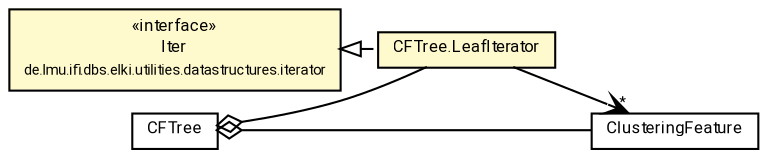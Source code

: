 #!/usr/local/bin/dot
#
# Class diagram 
# Generated by UMLGraph version R5_7_2-60-g0e99a6 (http://www.spinellis.gr/umlgraph/)
#

digraph G {
	graph [fontnames="svg"]
	edge [fontname="Roboto",fontsize=7,labelfontname="Roboto",labelfontsize=7,color="black"];
	node [fontname="Roboto",fontcolor="black",fontsize=8,shape=plaintext,margin=0,width=0,height=0];
	nodesep=0.15;
	ranksep=0.25;
	rankdir=LR;
	// de.lmu.ifi.dbs.elki.algorithm.clustering.hierarchical.birch.CFTree
	c2097369 [label=<<table title="de.lmu.ifi.dbs.elki.algorithm.clustering.hierarchical.birch.CFTree" border="0" cellborder="1" cellspacing="0" cellpadding="2" href="CFTree.html" target="_parent">
		<tr><td><table border="0" cellspacing="0" cellpadding="1">
		<tr><td align="center" balign="center"> <font face="Roboto">CFTree</font> </td></tr>
		</table></td></tr>
		</table>>, URL="CFTree.html"];
	// de.lmu.ifi.dbs.elki.algorithm.clustering.hierarchical.birch.CFTree.LeafIterator
	c2097370 [label=<<table title="de.lmu.ifi.dbs.elki.algorithm.clustering.hierarchical.birch.CFTree.LeafIterator" border="0" cellborder="1" cellspacing="0" cellpadding="2" bgcolor="lemonChiffon" href="CFTree.LeafIterator.html" target="_parent">
		<tr><td><table border="0" cellspacing="0" cellpadding="1">
		<tr><td align="center" balign="center"> <font face="Roboto">CFTree.LeafIterator</font> </td></tr>
		</table></td></tr>
		</table>>, URL="CFTree.LeafIterator.html"];
	// de.lmu.ifi.dbs.elki.algorithm.clustering.hierarchical.birch.ClusteringFeature
	c2097384 [label=<<table title="de.lmu.ifi.dbs.elki.algorithm.clustering.hierarchical.birch.ClusteringFeature" border="0" cellborder="1" cellspacing="0" cellpadding="2" href="ClusteringFeature.html" target="_parent">
		<tr><td><table border="0" cellspacing="0" cellpadding="1">
		<tr><td align="center" balign="center"> <font face="Roboto">ClusteringFeature</font> </td></tr>
		</table></td></tr>
		</table>>, URL="ClusteringFeature.html"];
	// de.lmu.ifi.dbs.elki.utilities.datastructures.iterator.Iter
	c2098772 [label=<<table title="de.lmu.ifi.dbs.elki.utilities.datastructures.iterator.Iter" border="0" cellborder="1" cellspacing="0" cellpadding="2" bgcolor="LemonChiffon" href="../../../../utilities/datastructures/iterator/Iter.html" target="_parent">
		<tr><td><table border="0" cellspacing="0" cellpadding="1">
		<tr><td align="center" balign="center"> &#171;interface&#187; </td></tr>
		<tr><td align="center" balign="center"> <font face="Roboto">Iter</font> </td></tr>
		<tr><td align="center" balign="center"> <font face="Roboto" point-size="7.0">de.lmu.ifi.dbs.elki.utilities.datastructures.iterator</font> </td></tr>
		</table></td></tr>
		</table>>, URL="../../../../utilities/datastructures/iterator/Iter.html"];
	// de.lmu.ifi.dbs.elki.algorithm.clustering.hierarchical.birch.CFTree has de.lmu.ifi.dbs.elki.algorithm.clustering.hierarchical.birch.ClusteringFeature
	c2097369 -> c2097384 [arrowhead=none,arrowtail=ediamond,dir=back,weight=4];
	// de.lmu.ifi.dbs.elki.algorithm.clustering.hierarchical.birch.CFTree has de.lmu.ifi.dbs.elki.algorithm.clustering.hierarchical.birch.CFTree.LeafIterator
	c2097369 -> c2097370 [arrowhead=none,arrowtail=ediamond,dir=back,weight=4];
	// de.lmu.ifi.dbs.elki.algorithm.clustering.hierarchical.birch.CFTree.LeafIterator implements de.lmu.ifi.dbs.elki.utilities.datastructures.iterator.Iter
	c2098772 -> c2097370 [arrowtail=empty,style=dashed,dir=back,weight=9];
	// de.lmu.ifi.dbs.elki.algorithm.clustering.hierarchical.birch.CFTree.LeafIterator navassoc de.lmu.ifi.dbs.elki.algorithm.clustering.hierarchical.birch.ClusteringFeature
	c2097370 -> c2097384 [arrowhead=open,weight=1,headlabel="*"];
}

